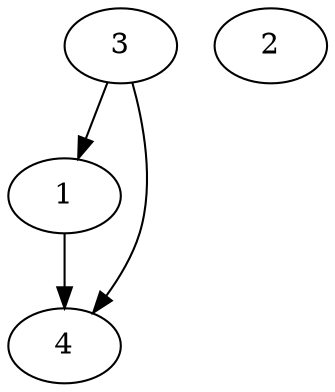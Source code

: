 digraph G {
	3;
	1;
	2;
	4;

	3 -> 1 [village=Bikini_Bottom; name=Krusty_Krab_Street; heightLimit=3; weight=20; primaryType=sideStreet; secondaryType=none;];
	3 -> 4 [village=Bikini_Bottom; name=Idk_Street; heightLimit=3; weight=20; primaryType=mainStreet; secondaryType=none;];
	1 -> 4 [village=Bikini_Bottom; name=Cool_Street; heightLimit=5; weight=30; primaryType=sideStreet; secondaryType=oneWayStreet;];
}